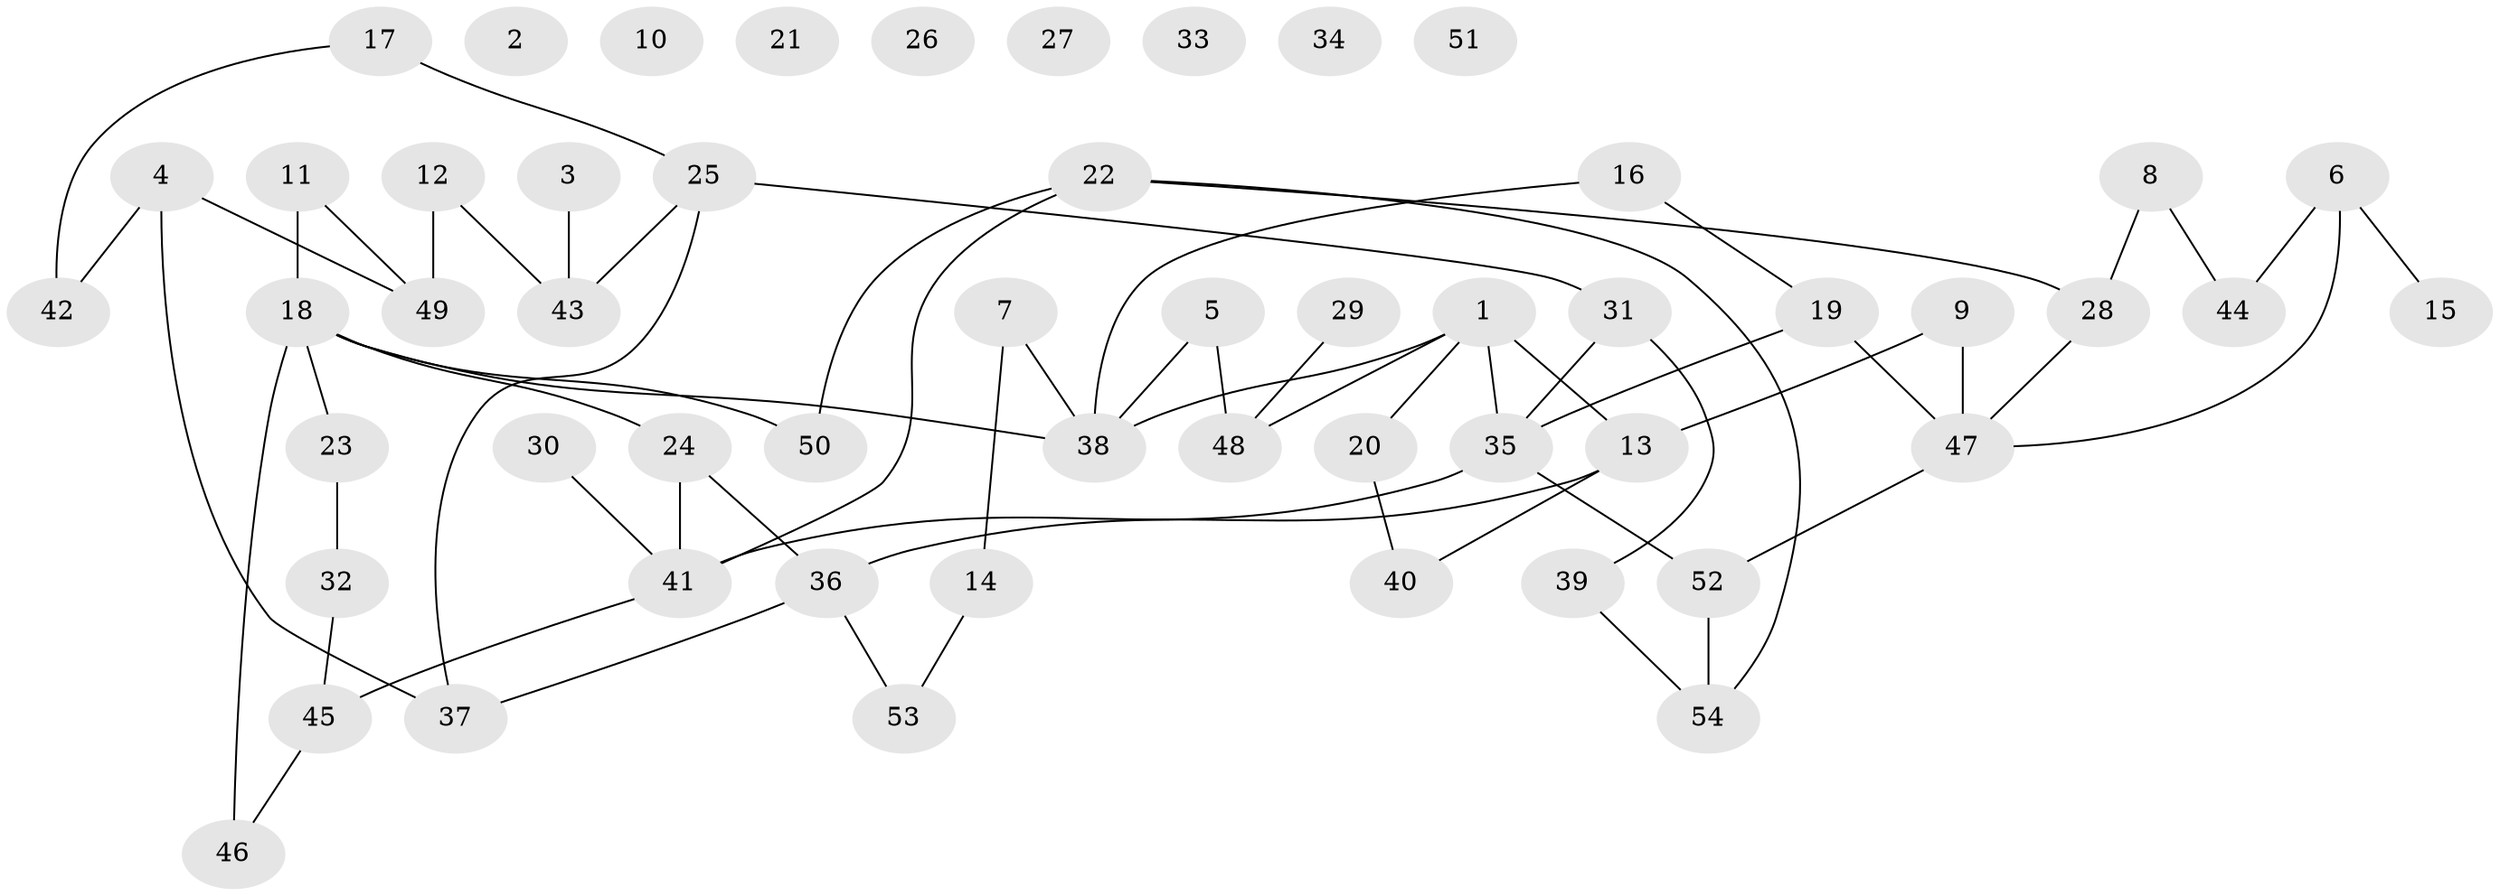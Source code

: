 // Generated by graph-tools (version 1.1) at 2025/00/03/09/25 03:00:49]
// undirected, 54 vertices, 64 edges
graph export_dot {
graph [start="1"]
  node [color=gray90,style=filled];
  1;
  2;
  3;
  4;
  5;
  6;
  7;
  8;
  9;
  10;
  11;
  12;
  13;
  14;
  15;
  16;
  17;
  18;
  19;
  20;
  21;
  22;
  23;
  24;
  25;
  26;
  27;
  28;
  29;
  30;
  31;
  32;
  33;
  34;
  35;
  36;
  37;
  38;
  39;
  40;
  41;
  42;
  43;
  44;
  45;
  46;
  47;
  48;
  49;
  50;
  51;
  52;
  53;
  54;
  1 -- 13;
  1 -- 20;
  1 -- 35;
  1 -- 38;
  1 -- 48;
  3 -- 43;
  4 -- 37;
  4 -- 42;
  4 -- 49;
  5 -- 38;
  5 -- 48;
  6 -- 15;
  6 -- 44;
  6 -- 47;
  7 -- 14;
  7 -- 38;
  8 -- 28;
  8 -- 44;
  9 -- 13;
  9 -- 47;
  11 -- 18;
  11 -- 49;
  12 -- 43;
  12 -- 49;
  13 -- 36;
  13 -- 40;
  14 -- 53;
  16 -- 19;
  16 -- 38;
  17 -- 25;
  17 -- 42;
  18 -- 23;
  18 -- 24;
  18 -- 38;
  18 -- 46;
  18 -- 50;
  19 -- 35;
  19 -- 47;
  20 -- 40;
  22 -- 28;
  22 -- 41;
  22 -- 50;
  22 -- 54;
  23 -- 32;
  24 -- 36;
  24 -- 41;
  25 -- 31;
  25 -- 37;
  25 -- 43;
  28 -- 47;
  29 -- 48;
  30 -- 41;
  31 -- 35;
  31 -- 39;
  32 -- 45;
  35 -- 41;
  35 -- 52;
  36 -- 37;
  36 -- 53;
  39 -- 54;
  41 -- 45;
  45 -- 46;
  47 -- 52;
  52 -- 54;
}

